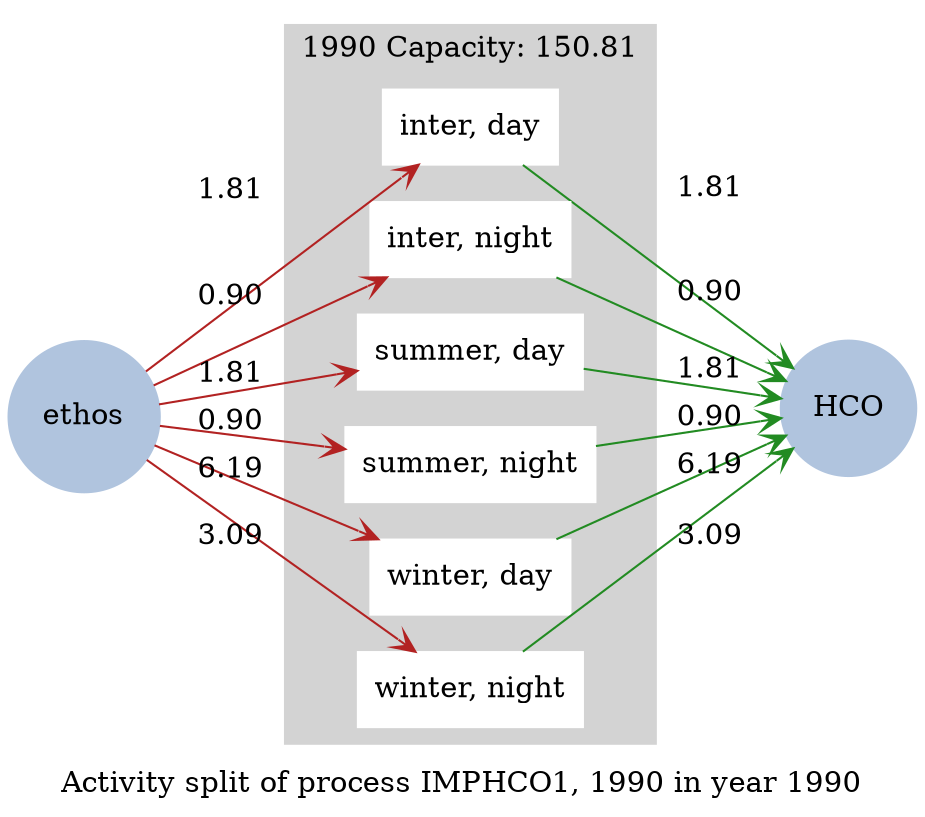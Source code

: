 strict digraph model {
	label = "Activity split of process IMPHCO1, 1990 in year 1990" ;

	compound    = "True" ;
	concentrate = "True";
	rankdir     = "LR" ;
	splines     = "False" ;

	node [ style="filled" ] ;
	edge [ arrowhead="vee" ] ;

	subgraph cluster_slices {
		label = "1990 Capacity: 150.81" ;

		color = "lightgrey" ;
		rank  = "same" ;
		style = "filled" ;

		node [ color="white", shape="box" ] ;

		"inter, day" ;
		"inter, night" ;
		"summer, day" ;
		"summer, night" ;
		"winter, day" ;
		"winter, night" ;
	}

	subgraph energy_carriers {
		node [
		  color     = "lightsteelblue",
		  fontcolor = "black",
		  shape     = "circle"
		] ;

		"HCO"   [ href="../commodities/rc_HCO_1990.svg" ] ;
		"ethos" [ href="../commodities/rc_ethos_1990.svg" ] ;
	}

	subgraph inputs {
		edge [ color="firebrick" ] ;

		"ethos" -> "inter, day"    [ label="1.81" ] ;
		"ethos" -> "inter, night"  [ label="0.90" ] ;
		"ethos" -> "summer, day"   [ label="1.81" ] ;
		"ethos" -> "summer, night" [ label="0.90" ] ;
		"ethos" -> "winter, day"   [ label="6.19" ] ;
		"ethos" -> "winter, night" [ label="3.09" ] ;
	}

	subgraph outputs {
		edge [ color="forestgreen" ] ;

		"inter, day"    -> "HCO" [ label="1.81" ] ;
		"inter, night"  -> "HCO" [ label="0.90" ] ;
		"summer, day"   -> "HCO" [ label="1.81" ] ;
		"summer, night" -> "HCO" [ label="0.90" ] ;
		"winter, day"   -> "HCO" [ label="6.19" ] ;
		"winter, night" -> "HCO" [ label="3.09" ] ;
	}
}
